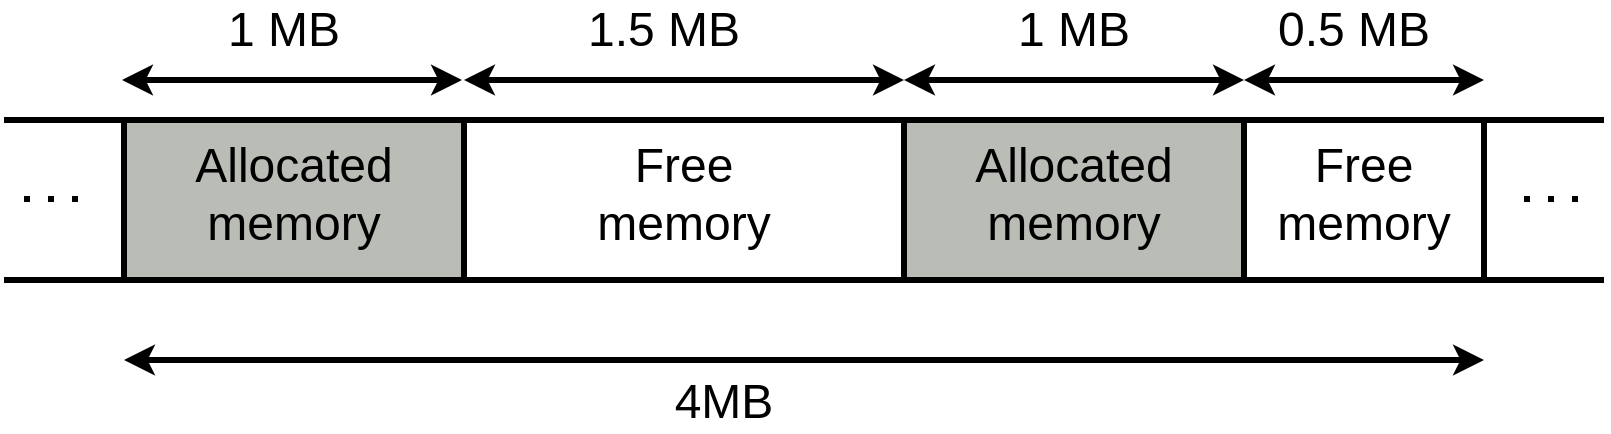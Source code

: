 <mxfile version="21.6.6" type="device">
  <diagram name="Page-1" id="aGrNsAUD6rLRG3-fpc4p">
    <mxGraphModel dx="1367" dy="795" grid="1" gridSize="10" guides="1" tooltips="1" connect="1" arrows="1" fold="1" page="1" pageScale="1" pageWidth="850" pageHeight="1100" math="0" shadow="0">
      <root>
        <mxCell id="0" />
        <mxCell id="1" parent="0" />
        <mxCell id="Dw3qF6tHwgRVVZFkppPR-71" value="" style="rounded=0;whiteSpace=wrap;html=1;strokeWidth=3;" parent="1" vertex="1">
          <mxGeometry x="80" y="400" width="680" height="80" as="geometry" />
        </mxCell>
        <mxCell id="Dw3qF6tHwgRVVZFkppPR-72" value="" style="rounded=0;whiteSpace=wrap;html=1;strokeWidth=3;fillColor=#babdb6;" parent="1" vertex="1">
          <mxGeometry x="80" y="400" width="170" height="80" as="geometry" />
        </mxCell>
        <mxCell id="Dw3qF6tHwgRVVZFkppPR-73" value="" style="rounded=0;whiteSpace=wrap;html=1;strokeWidth=3;" parent="1" vertex="1">
          <mxGeometry x="250" y="400" width="220" height="80" as="geometry" />
        </mxCell>
        <mxCell id="Dw3qF6tHwgRVVZFkppPR-74" value="" style="rounded=0;whiteSpace=wrap;html=1;strokeWidth=3;fillColor=#babdb6;" parent="1" vertex="1">
          <mxGeometry x="470" y="400" width="170" height="80" as="geometry" />
        </mxCell>
        <mxCell id="Dw3qF6tHwgRVVZFkppPR-75" value="&lt;div&gt;&lt;font style=&quot;font-size: 24px;&quot;&gt;Allocated&lt;/font&gt;&lt;/div&gt;&lt;div&gt;&lt;font style=&quot;font-size: 24px;&quot;&gt;memory&lt;br&gt;&lt;/font&gt;&lt;/div&gt;&lt;font size=&quot;3&quot;&gt;&lt;br&gt;&lt;/font&gt;" style="text;html=1;strokeColor=none;fillColor=none;align=center;verticalAlign=middle;whiteSpace=wrap;rounded=0;" parent="1" vertex="1">
          <mxGeometry x="95" y="432" width="140" height="30" as="geometry" />
        </mxCell>
        <mxCell id="Dw3qF6tHwgRVVZFkppPR-76" value="&lt;font style=&quot;font-size: 24px;&quot;&gt;Free&lt;/font&gt;&lt;br&gt;&lt;div&gt;&lt;font style=&quot;font-size: 24px;&quot;&gt;memory&lt;br&gt;&lt;/font&gt;&lt;/div&gt;&lt;font size=&quot;3&quot;&gt;&lt;br&gt;&lt;/font&gt;" style="text;html=1;strokeColor=none;fillColor=none;align=center;verticalAlign=middle;whiteSpace=wrap;rounded=0;" parent="1" vertex="1">
          <mxGeometry x="290" y="432" width="140" height="30" as="geometry" />
        </mxCell>
        <mxCell id="Dw3qF6tHwgRVVZFkppPR-77" value="&lt;div&gt;&lt;font style=&quot;font-size: 24px;&quot;&gt;Allocated&lt;/font&gt;&lt;/div&gt;&lt;div&gt;&lt;font style=&quot;font-size: 24px;&quot;&gt;memory&lt;br&gt;&lt;/font&gt;&lt;/div&gt;&lt;font size=&quot;3&quot;&gt;&lt;br&gt;&lt;/font&gt;" style="text;html=1;strokeColor=none;fillColor=none;align=center;verticalAlign=middle;whiteSpace=wrap;rounded=0;" parent="1" vertex="1">
          <mxGeometry x="485" y="432" width="140" height="30" as="geometry" />
        </mxCell>
        <mxCell id="Dw3qF6tHwgRVVZFkppPR-78" value="&lt;font style=&quot;font-size: 24px;&quot;&gt;Free&lt;/font&gt;&lt;br&gt;&lt;div&gt;&lt;font style=&quot;font-size: 24px;&quot;&gt;memory&lt;br&gt;&lt;/font&gt;&lt;/div&gt;&lt;font size=&quot;3&quot;&gt;&lt;br&gt;&lt;/font&gt;" style="text;html=1;strokeColor=none;fillColor=none;align=center;verticalAlign=middle;whiteSpace=wrap;rounded=0;" parent="1" vertex="1">
          <mxGeometry x="630" y="432" width="140" height="30" as="geometry" />
        </mxCell>
        <mxCell id="Dw3qF6tHwgRVVZFkppPR-79" value="" style="endArrow=none;html=1;rounded=0;strokeWidth=3;entryX=0;entryY=0;entryDx=0;entryDy=0;" parent="1" target="Dw3qF6tHwgRVVZFkppPR-72" edge="1">
          <mxGeometry width="50" height="50" relative="1" as="geometry">
            <mxPoint x="20" y="400" as="sourcePoint" />
            <mxPoint x="470" y="430" as="targetPoint" />
          </mxGeometry>
        </mxCell>
        <mxCell id="Dw3qF6tHwgRVVZFkppPR-80" value="" style="endArrow=none;html=1;rounded=0;strokeWidth=3;entryX=0;entryY=0;entryDx=0;entryDy=0;" parent="1" edge="1">
          <mxGeometry width="50" height="50" relative="1" as="geometry">
            <mxPoint x="20" y="480" as="sourcePoint" />
            <mxPoint x="80" y="480" as="targetPoint" />
          </mxGeometry>
        </mxCell>
        <mxCell id="Dw3qF6tHwgRVVZFkppPR-81" value="" style="endArrow=none;dashed=1;html=1;dashPattern=1 3;strokeWidth=3;rounded=0;" parent="1" edge="1">
          <mxGeometry width="50" height="50" relative="1" as="geometry">
            <mxPoint x="30" y="439.5" as="sourcePoint" />
            <mxPoint x="60" y="439.5" as="targetPoint" />
          </mxGeometry>
        </mxCell>
        <mxCell id="Dw3qF6tHwgRVVZFkppPR-82" value="" style="endArrow=none;html=1;rounded=0;strokeWidth=3;entryX=0;entryY=0;entryDx=0;entryDy=0;" parent="1" edge="1">
          <mxGeometry width="50" height="50" relative="1" as="geometry">
            <mxPoint x="760" y="400" as="sourcePoint" />
            <mxPoint x="820" y="400" as="targetPoint" />
          </mxGeometry>
        </mxCell>
        <mxCell id="Dw3qF6tHwgRVVZFkppPR-83" value="" style="endArrow=none;html=1;rounded=0;strokeWidth=3;entryX=0;entryY=0;entryDx=0;entryDy=0;" parent="1" edge="1">
          <mxGeometry width="50" height="50" relative="1" as="geometry">
            <mxPoint x="760" y="480" as="sourcePoint" />
            <mxPoint x="820" y="480" as="targetPoint" />
          </mxGeometry>
        </mxCell>
        <mxCell id="Dw3qF6tHwgRVVZFkppPR-84" value="" style="endArrow=none;dashed=1;html=1;dashPattern=1 3;strokeWidth=3;rounded=0;" parent="1" edge="1">
          <mxGeometry width="50" height="50" relative="1" as="geometry">
            <mxPoint x="780" y="439.5" as="sourcePoint" />
            <mxPoint x="814" y="439.5" as="targetPoint" />
          </mxGeometry>
        </mxCell>
        <mxCell id="E0XQieNjKO0GFl80i_B4-1" value="" style="endArrow=classic;startArrow=classic;html=1;rounded=0;strokeWidth=3;" edge="1" parent="1">
          <mxGeometry width="50" height="50" relative="1" as="geometry">
            <mxPoint x="80" y="520" as="sourcePoint" />
            <mxPoint x="760" y="520" as="targetPoint" />
          </mxGeometry>
        </mxCell>
        <mxCell id="E0XQieNjKO0GFl80i_B4-2" value="&lt;font style=&quot;font-size: 24px;&quot;&gt;4MB&lt;/font&gt;" style="text;html=1;strokeColor=none;fillColor=none;align=center;verticalAlign=middle;whiteSpace=wrap;rounded=0;" vertex="1" parent="1">
          <mxGeometry x="310" y="526" width="140" height="30" as="geometry" />
        </mxCell>
        <mxCell id="E0XQieNjKO0GFl80i_B4-3" value="" style="endArrow=classic;startArrow=classic;html=1;rounded=0;strokeWidth=3;" edge="1" parent="1">
          <mxGeometry width="50" height="50" relative="1" as="geometry">
            <mxPoint x="79" y="380" as="sourcePoint" />
            <mxPoint x="249" y="380" as="targetPoint" />
          </mxGeometry>
        </mxCell>
        <mxCell id="E0XQieNjKO0GFl80i_B4-4" value="&lt;font style=&quot;font-size: 24px;&quot;&gt;1 MB&lt;br&gt;&lt;/font&gt;" style="text;html=1;strokeColor=none;fillColor=none;align=center;verticalAlign=middle;whiteSpace=wrap;rounded=0;" vertex="1" parent="1">
          <mxGeometry x="90" y="340" width="140" height="30" as="geometry" />
        </mxCell>
        <mxCell id="E0XQieNjKO0GFl80i_B4-5" value="" style="endArrow=classic;startArrow=classic;html=1;rounded=0;strokeWidth=3;" edge="1" parent="1">
          <mxGeometry width="50" height="50" relative="1" as="geometry">
            <mxPoint x="250" y="380" as="sourcePoint" />
            <mxPoint x="470" y="380" as="targetPoint" />
          </mxGeometry>
        </mxCell>
        <mxCell id="E0XQieNjKO0GFl80i_B4-6" value="&lt;font style=&quot;font-size: 24px;&quot;&gt;1.5 MB&lt;br&gt;&lt;/font&gt;" style="text;html=1;strokeColor=none;fillColor=none;align=center;verticalAlign=middle;whiteSpace=wrap;rounded=0;" vertex="1" parent="1">
          <mxGeometry x="280" y="340" width="140" height="30" as="geometry" />
        </mxCell>
        <mxCell id="E0XQieNjKO0GFl80i_B4-7" value="" style="endArrow=classic;startArrow=classic;html=1;rounded=0;strokeWidth=3;" edge="1" parent="1">
          <mxGeometry width="50" height="50" relative="1" as="geometry">
            <mxPoint x="470" y="380" as="sourcePoint" />
            <mxPoint x="640" y="380" as="targetPoint" />
          </mxGeometry>
        </mxCell>
        <mxCell id="E0XQieNjKO0GFl80i_B4-8" value="&lt;font style=&quot;font-size: 24px;&quot;&gt;1 MB&lt;br&gt;&lt;/font&gt;" style="text;html=1;strokeColor=none;fillColor=none;align=center;verticalAlign=middle;whiteSpace=wrap;rounded=0;" vertex="1" parent="1">
          <mxGeometry x="485" y="340" width="140" height="30" as="geometry" />
        </mxCell>
        <mxCell id="E0XQieNjKO0GFl80i_B4-9" value="" style="endArrow=classic;startArrow=classic;html=1;rounded=0;strokeWidth=3;" edge="1" parent="1">
          <mxGeometry width="50" height="50" relative="1" as="geometry">
            <mxPoint x="640" y="380" as="sourcePoint" />
            <mxPoint x="760" y="380" as="targetPoint" />
          </mxGeometry>
        </mxCell>
        <mxCell id="E0XQieNjKO0GFl80i_B4-10" value="&lt;font style=&quot;font-size: 24px;&quot;&gt;0.5 MB&lt;br&gt;&lt;/font&gt;" style="text;html=1;strokeColor=none;fillColor=none;align=center;verticalAlign=middle;whiteSpace=wrap;rounded=0;" vertex="1" parent="1">
          <mxGeometry x="625" y="340" width="140" height="30" as="geometry" />
        </mxCell>
      </root>
    </mxGraphModel>
  </diagram>
</mxfile>
